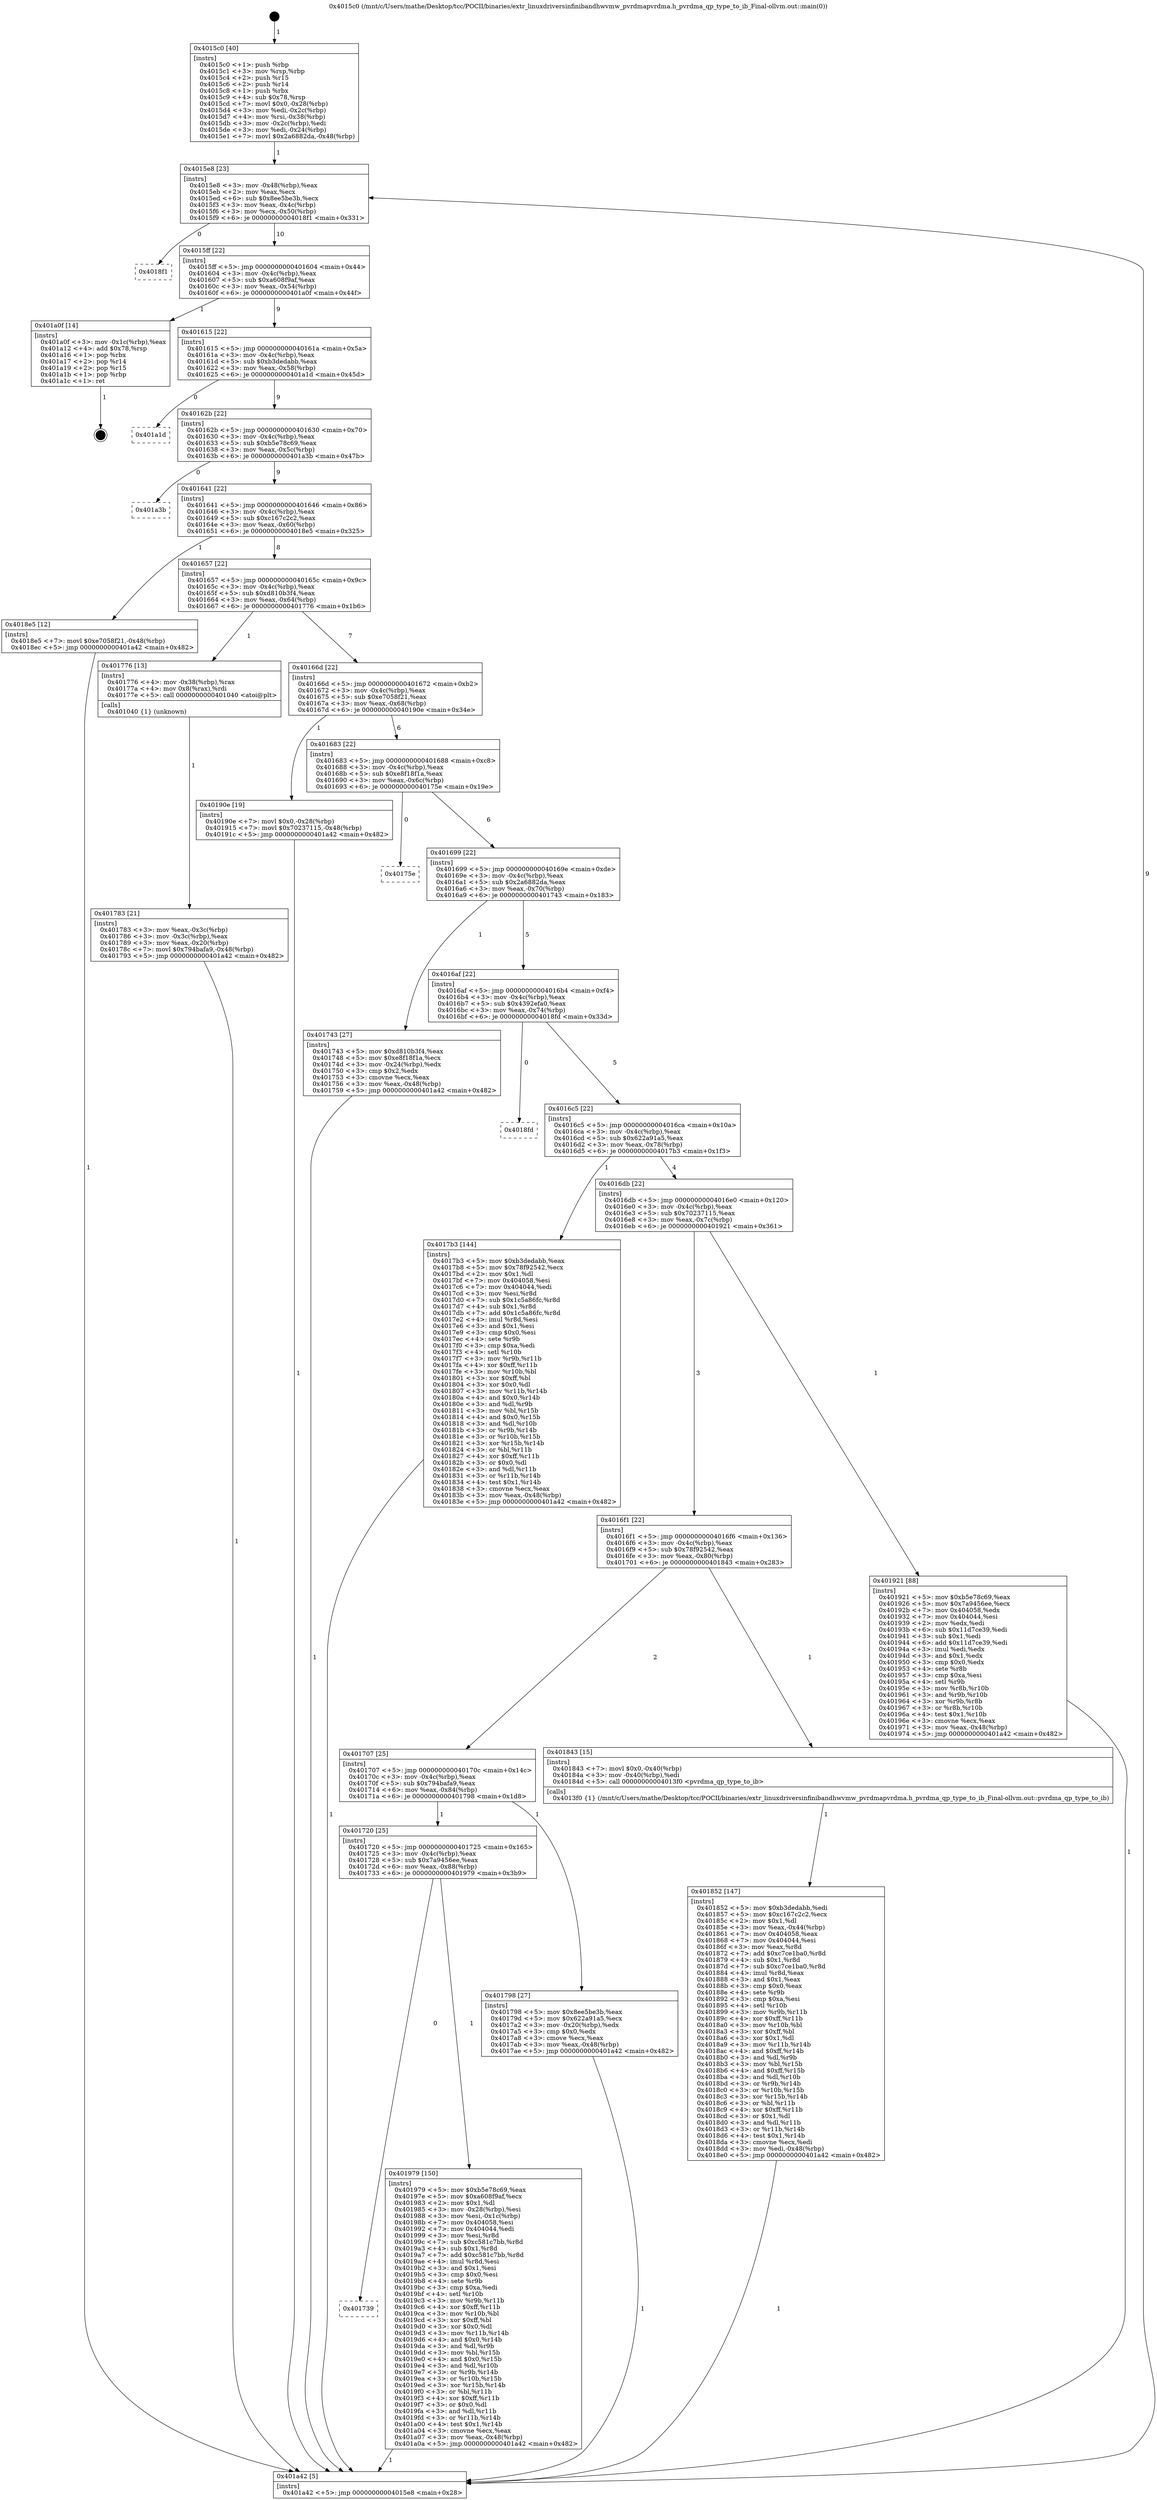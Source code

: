 digraph "0x4015c0" {
  label = "0x4015c0 (/mnt/c/Users/mathe/Desktop/tcc/POCII/binaries/extr_linuxdriversinfinibandhwvmw_pvrdmapvrdma.h_pvrdma_qp_type_to_ib_Final-ollvm.out::main(0))"
  labelloc = "t"
  node[shape=record]

  Entry [label="",width=0.3,height=0.3,shape=circle,fillcolor=black,style=filled]
  "0x4015e8" [label="{
     0x4015e8 [23]\l
     | [instrs]\l
     &nbsp;&nbsp;0x4015e8 \<+3\>: mov -0x48(%rbp),%eax\l
     &nbsp;&nbsp;0x4015eb \<+2\>: mov %eax,%ecx\l
     &nbsp;&nbsp;0x4015ed \<+6\>: sub $0x8ee5be3b,%ecx\l
     &nbsp;&nbsp;0x4015f3 \<+3\>: mov %eax,-0x4c(%rbp)\l
     &nbsp;&nbsp;0x4015f6 \<+3\>: mov %ecx,-0x50(%rbp)\l
     &nbsp;&nbsp;0x4015f9 \<+6\>: je 00000000004018f1 \<main+0x331\>\l
  }"]
  "0x4018f1" [label="{
     0x4018f1\l
  }", style=dashed]
  "0x4015ff" [label="{
     0x4015ff [22]\l
     | [instrs]\l
     &nbsp;&nbsp;0x4015ff \<+5\>: jmp 0000000000401604 \<main+0x44\>\l
     &nbsp;&nbsp;0x401604 \<+3\>: mov -0x4c(%rbp),%eax\l
     &nbsp;&nbsp;0x401607 \<+5\>: sub $0xa608f9af,%eax\l
     &nbsp;&nbsp;0x40160c \<+3\>: mov %eax,-0x54(%rbp)\l
     &nbsp;&nbsp;0x40160f \<+6\>: je 0000000000401a0f \<main+0x44f\>\l
  }"]
  Exit [label="",width=0.3,height=0.3,shape=circle,fillcolor=black,style=filled,peripheries=2]
  "0x401a0f" [label="{
     0x401a0f [14]\l
     | [instrs]\l
     &nbsp;&nbsp;0x401a0f \<+3\>: mov -0x1c(%rbp),%eax\l
     &nbsp;&nbsp;0x401a12 \<+4\>: add $0x78,%rsp\l
     &nbsp;&nbsp;0x401a16 \<+1\>: pop %rbx\l
     &nbsp;&nbsp;0x401a17 \<+2\>: pop %r14\l
     &nbsp;&nbsp;0x401a19 \<+2\>: pop %r15\l
     &nbsp;&nbsp;0x401a1b \<+1\>: pop %rbp\l
     &nbsp;&nbsp;0x401a1c \<+1\>: ret\l
  }"]
  "0x401615" [label="{
     0x401615 [22]\l
     | [instrs]\l
     &nbsp;&nbsp;0x401615 \<+5\>: jmp 000000000040161a \<main+0x5a\>\l
     &nbsp;&nbsp;0x40161a \<+3\>: mov -0x4c(%rbp),%eax\l
     &nbsp;&nbsp;0x40161d \<+5\>: sub $0xb3dedabb,%eax\l
     &nbsp;&nbsp;0x401622 \<+3\>: mov %eax,-0x58(%rbp)\l
     &nbsp;&nbsp;0x401625 \<+6\>: je 0000000000401a1d \<main+0x45d\>\l
  }"]
  "0x401739" [label="{
     0x401739\l
  }", style=dashed]
  "0x401a1d" [label="{
     0x401a1d\l
  }", style=dashed]
  "0x40162b" [label="{
     0x40162b [22]\l
     | [instrs]\l
     &nbsp;&nbsp;0x40162b \<+5\>: jmp 0000000000401630 \<main+0x70\>\l
     &nbsp;&nbsp;0x401630 \<+3\>: mov -0x4c(%rbp),%eax\l
     &nbsp;&nbsp;0x401633 \<+5\>: sub $0xb5e78c69,%eax\l
     &nbsp;&nbsp;0x401638 \<+3\>: mov %eax,-0x5c(%rbp)\l
     &nbsp;&nbsp;0x40163b \<+6\>: je 0000000000401a3b \<main+0x47b\>\l
  }"]
  "0x401979" [label="{
     0x401979 [150]\l
     | [instrs]\l
     &nbsp;&nbsp;0x401979 \<+5\>: mov $0xb5e78c69,%eax\l
     &nbsp;&nbsp;0x40197e \<+5\>: mov $0xa608f9af,%ecx\l
     &nbsp;&nbsp;0x401983 \<+2\>: mov $0x1,%dl\l
     &nbsp;&nbsp;0x401985 \<+3\>: mov -0x28(%rbp),%esi\l
     &nbsp;&nbsp;0x401988 \<+3\>: mov %esi,-0x1c(%rbp)\l
     &nbsp;&nbsp;0x40198b \<+7\>: mov 0x404058,%esi\l
     &nbsp;&nbsp;0x401992 \<+7\>: mov 0x404044,%edi\l
     &nbsp;&nbsp;0x401999 \<+3\>: mov %esi,%r8d\l
     &nbsp;&nbsp;0x40199c \<+7\>: sub $0xc581c7bb,%r8d\l
     &nbsp;&nbsp;0x4019a3 \<+4\>: sub $0x1,%r8d\l
     &nbsp;&nbsp;0x4019a7 \<+7\>: add $0xc581c7bb,%r8d\l
     &nbsp;&nbsp;0x4019ae \<+4\>: imul %r8d,%esi\l
     &nbsp;&nbsp;0x4019b2 \<+3\>: and $0x1,%esi\l
     &nbsp;&nbsp;0x4019b5 \<+3\>: cmp $0x0,%esi\l
     &nbsp;&nbsp;0x4019b8 \<+4\>: sete %r9b\l
     &nbsp;&nbsp;0x4019bc \<+3\>: cmp $0xa,%edi\l
     &nbsp;&nbsp;0x4019bf \<+4\>: setl %r10b\l
     &nbsp;&nbsp;0x4019c3 \<+3\>: mov %r9b,%r11b\l
     &nbsp;&nbsp;0x4019c6 \<+4\>: xor $0xff,%r11b\l
     &nbsp;&nbsp;0x4019ca \<+3\>: mov %r10b,%bl\l
     &nbsp;&nbsp;0x4019cd \<+3\>: xor $0xff,%bl\l
     &nbsp;&nbsp;0x4019d0 \<+3\>: xor $0x0,%dl\l
     &nbsp;&nbsp;0x4019d3 \<+3\>: mov %r11b,%r14b\l
     &nbsp;&nbsp;0x4019d6 \<+4\>: and $0x0,%r14b\l
     &nbsp;&nbsp;0x4019da \<+3\>: and %dl,%r9b\l
     &nbsp;&nbsp;0x4019dd \<+3\>: mov %bl,%r15b\l
     &nbsp;&nbsp;0x4019e0 \<+4\>: and $0x0,%r15b\l
     &nbsp;&nbsp;0x4019e4 \<+3\>: and %dl,%r10b\l
     &nbsp;&nbsp;0x4019e7 \<+3\>: or %r9b,%r14b\l
     &nbsp;&nbsp;0x4019ea \<+3\>: or %r10b,%r15b\l
     &nbsp;&nbsp;0x4019ed \<+3\>: xor %r15b,%r14b\l
     &nbsp;&nbsp;0x4019f0 \<+3\>: or %bl,%r11b\l
     &nbsp;&nbsp;0x4019f3 \<+4\>: xor $0xff,%r11b\l
     &nbsp;&nbsp;0x4019f7 \<+3\>: or $0x0,%dl\l
     &nbsp;&nbsp;0x4019fa \<+3\>: and %dl,%r11b\l
     &nbsp;&nbsp;0x4019fd \<+3\>: or %r11b,%r14b\l
     &nbsp;&nbsp;0x401a00 \<+4\>: test $0x1,%r14b\l
     &nbsp;&nbsp;0x401a04 \<+3\>: cmovne %ecx,%eax\l
     &nbsp;&nbsp;0x401a07 \<+3\>: mov %eax,-0x48(%rbp)\l
     &nbsp;&nbsp;0x401a0a \<+5\>: jmp 0000000000401a42 \<main+0x482\>\l
  }"]
  "0x401a3b" [label="{
     0x401a3b\l
  }", style=dashed]
  "0x401641" [label="{
     0x401641 [22]\l
     | [instrs]\l
     &nbsp;&nbsp;0x401641 \<+5\>: jmp 0000000000401646 \<main+0x86\>\l
     &nbsp;&nbsp;0x401646 \<+3\>: mov -0x4c(%rbp),%eax\l
     &nbsp;&nbsp;0x401649 \<+5\>: sub $0xc167c2c2,%eax\l
     &nbsp;&nbsp;0x40164e \<+3\>: mov %eax,-0x60(%rbp)\l
     &nbsp;&nbsp;0x401651 \<+6\>: je 00000000004018e5 \<main+0x325\>\l
  }"]
  "0x401852" [label="{
     0x401852 [147]\l
     | [instrs]\l
     &nbsp;&nbsp;0x401852 \<+5\>: mov $0xb3dedabb,%edi\l
     &nbsp;&nbsp;0x401857 \<+5\>: mov $0xc167c2c2,%ecx\l
     &nbsp;&nbsp;0x40185c \<+2\>: mov $0x1,%dl\l
     &nbsp;&nbsp;0x40185e \<+3\>: mov %eax,-0x44(%rbp)\l
     &nbsp;&nbsp;0x401861 \<+7\>: mov 0x404058,%eax\l
     &nbsp;&nbsp;0x401868 \<+7\>: mov 0x404044,%esi\l
     &nbsp;&nbsp;0x40186f \<+3\>: mov %eax,%r8d\l
     &nbsp;&nbsp;0x401872 \<+7\>: add $0xc7ce1ba0,%r8d\l
     &nbsp;&nbsp;0x401879 \<+4\>: sub $0x1,%r8d\l
     &nbsp;&nbsp;0x40187d \<+7\>: sub $0xc7ce1ba0,%r8d\l
     &nbsp;&nbsp;0x401884 \<+4\>: imul %r8d,%eax\l
     &nbsp;&nbsp;0x401888 \<+3\>: and $0x1,%eax\l
     &nbsp;&nbsp;0x40188b \<+3\>: cmp $0x0,%eax\l
     &nbsp;&nbsp;0x40188e \<+4\>: sete %r9b\l
     &nbsp;&nbsp;0x401892 \<+3\>: cmp $0xa,%esi\l
     &nbsp;&nbsp;0x401895 \<+4\>: setl %r10b\l
     &nbsp;&nbsp;0x401899 \<+3\>: mov %r9b,%r11b\l
     &nbsp;&nbsp;0x40189c \<+4\>: xor $0xff,%r11b\l
     &nbsp;&nbsp;0x4018a0 \<+3\>: mov %r10b,%bl\l
     &nbsp;&nbsp;0x4018a3 \<+3\>: xor $0xff,%bl\l
     &nbsp;&nbsp;0x4018a6 \<+3\>: xor $0x1,%dl\l
     &nbsp;&nbsp;0x4018a9 \<+3\>: mov %r11b,%r14b\l
     &nbsp;&nbsp;0x4018ac \<+4\>: and $0xff,%r14b\l
     &nbsp;&nbsp;0x4018b0 \<+3\>: and %dl,%r9b\l
     &nbsp;&nbsp;0x4018b3 \<+3\>: mov %bl,%r15b\l
     &nbsp;&nbsp;0x4018b6 \<+4\>: and $0xff,%r15b\l
     &nbsp;&nbsp;0x4018ba \<+3\>: and %dl,%r10b\l
     &nbsp;&nbsp;0x4018bd \<+3\>: or %r9b,%r14b\l
     &nbsp;&nbsp;0x4018c0 \<+3\>: or %r10b,%r15b\l
     &nbsp;&nbsp;0x4018c3 \<+3\>: xor %r15b,%r14b\l
     &nbsp;&nbsp;0x4018c6 \<+3\>: or %bl,%r11b\l
     &nbsp;&nbsp;0x4018c9 \<+4\>: xor $0xff,%r11b\l
     &nbsp;&nbsp;0x4018cd \<+3\>: or $0x1,%dl\l
     &nbsp;&nbsp;0x4018d0 \<+3\>: and %dl,%r11b\l
     &nbsp;&nbsp;0x4018d3 \<+3\>: or %r11b,%r14b\l
     &nbsp;&nbsp;0x4018d6 \<+4\>: test $0x1,%r14b\l
     &nbsp;&nbsp;0x4018da \<+3\>: cmovne %ecx,%edi\l
     &nbsp;&nbsp;0x4018dd \<+3\>: mov %edi,-0x48(%rbp)\l
     &nbsp;&nbsp;0x4018e0 \<+5\>: jmp 0000000000401a42 \<main+0x482\>\l
  }"]
  "0x4018e5" [label="{
     0x4018e5 [12]\l
     | [instrs]\l
     &nbsp;&nbsp;0x4018e5 \<+7\>: movl $0xe7058f21,-0x48(%rbp)\l
     &nbsp;&nbsp;0x4018ec \<+5\>: jmp 0000000000401a42 \<main+0x482\>\l
  }"]
  "0x401657" [label="{
     0x401657 [22]\l
     | [instrs]\l
     &nbsp;&nbsp;0x401657 \<+5\>: jmp 000000000040165c \<main+0x9c\>\l
     &nbsp;&nbsp;0x40165c \<+3\>: mov -0x4c(%rbp),%eax\l
     &nbsp;&nbsp;0x40165f \<+5\>: sub $0xd810b3f4,%eax\l
     &nbsp;&nbsp;0x401664 \<+3\>: mov %eax,-0x64(%rbp)\l
     &nbsp;&nbsp;0x401667 \<+6\>: je 0000000000401776 \<main+0x1b6\>\l
  }"]
  "0x401720" [label="{
     0x401720 [25]\l
     | [instrs]\l
     &nbsp;&nbsp;0x401720 \<+5\>: jmp 0000000000401725 \<main+0x165\>\l
     &nbsp;&nbsp;0x401725 \<+3\>: mov -0x4c(%rbp),%eax\l
     &nbsp;&nbsp;0x401728 \<+5\>: sub $0x7a9456ee,%eax\l
     &nbsp;&nbsp;0x40172d \<+6\>: mov %eax,-0x88(%rbp)\l
     &nbsp;&nbsp;0x401733 \<+6\>: je 0000000000401979 \<main+0x3b9\>\l
  }"]
  "0x401776" [label="{
     0x401776 [13]\l
     | [instrs]\l
     &nbsp;&nbsp;0x401776 \<+4\>: mov -0x38(%rbp),%rax\l
     &nbsp;&nbsp;0x40177a \<+4\>: mov 0x8(%rax),%rdi\l
     &nbsp;&nbsp;0x40177e \<+5\>: call 0000000000401040 \<atoi@plt\>\l
     | [calls]\l
     &nbsp;&nbsp;0x401040 \{1\} (unknown)\l
  }"]
  "0x40166d" [label="{
     0x40166d [22]\l
     | [instrs]\l
     &nbsp;&nbsp;0x40166d \<+5\>: jmp 0000000000401672 \<main+0xb2\>\l
     &nbsp;&nbsp;0x401672 \<+3\>: mov -0x4c(%rbp),%eax\l
     &nbsp;&nbsp;0x401675 \<+5\>: sub $0xe7058f21,%eax\l
     &nbsp;&nbsp;0x40167a \<+3\>: mov %eax,-0x68(%rbp)\l
     &nbsp;&nbsp;0x40167d \<+6\>: je 000000000040190e \<main+0x34e\>\l
  }"]
  "0x401798" [label="{
     0x401798 [27]\l
     | [instrs]\l
     &nbsp;&nbsp;0x401798 \<+5\>: mov $0x8ee5be3b,%eax\l
     &nbsp;&nbsp;0x40179d \<+5\>: mov $0x622a91a5,%ecx\l
     &nbsp;&nbsp;0x4017a2 \<+3\>: mov -0x20(%rbp),%edx\l
     &nbsp;&nbsp;0x4017a5 \<+3\>: cmp $0x0,%edx\l
     &nbsp;&nbsp;0x4017a8 \<+3\>: cmove %ecx,%eax\l
     &nbsp;&nbsp;0x4017ab \<+3\>: mov %eax,-0x48(%rbp)\l
     &nbsp;&nbsp;0x4017ae \<+5\>: jmp 0000000000401a42 \<main+0x482\>\l
  }"]
  "0x40190e" [label="{
     0x40190e [19]\l
     | [instrs]\l
     &nbsp;&nbsp;0x40190e \<+7\>: movl $0x0,-0x28(%rbp)\l
     &nbsp;&nbsp;0x401915 \<+7\>: movl $0x70237115,-0x48(%rbp)\l
     &nbsp;&nbsp;0x40191c \<+5\>: jmp 0000000000401a42 \<main+0x482\>\l
  }"]
  "0x401683" [label="{
     0x401683 [22]\l
     | [instrs]\l
     &nbsp;&nbsp;0x401683 \<+5\>: jmp 0000000000401688 \<main+0xc8\>\l
     &nbsp;&nbsp;0x401688 \<+3\>: mov -0x4c(%rbp),%eax\l
     &nbsp;&nbsp;0x40168b \<+5\>: sub $0xe8f18f1a,%eax\l
     &nbsp;&nbsp;0x401690 \<+3\>: mov %eax,-0x6c(%rbp)\l
     &nbsp;&nbsp;0x401693 \<+6\>: je 000000000040175e \<main+0x19e\>\l
  }"]
  "0x401707" [label="{
     0x401707 [25]\l
     | [instrs]\l
     &nbsp;&nbsp;0x401707 \<+5\>: jmp 000000000040170c \<main+0x14c\>\l
     &nbsp;&nbsp;0x40170c \<+3\>: mov -0x4c(%rbp),%eax\l
     &nbsp;&nbsp;0x40170f \<+5\>: sub $0x794bafa9,%eax\l
     &nbsp;&nbsp;0x401714 \<+6\>: mov %eax,-0x84(%rbp)\l
     &nbsp;&nbsp;0x40171a \<+6\>: je 0000000000401798 \<main+0x1d8\>\l
  }"]
  "0x40175e" [label="{
     0x40175e\l
  }", style=dashed]
  "0x401699" [label="{
     0x401699 [22]\l
     | [instrs]\l
     &nbsp;&nbsp;0x401699 \<+5\>: jmp 000000000040169e \<main+0xde\>\l
     &nbsp;&nbsp;0x40169e \<+3\>: mov -0x4c(%rbp),%eax\l
     &nbsp;&nbsp;0x4016a1 \<+5\>: sub $0x2a6882da,%eax\l
     &nbsp;&nbsp;0x4016a6 \<+3\>: mov %eax,-0x70(%rbp)\l
     &nbsp;&nbsp;0x4016a9 \<+6\>: je 0000000000401743 \<main+0x183\>\l
  }"]
  "0x401843" [label="{
     0x401843 [15]\l
     | [instrs]\l
     &nbsp;&nbsp;0x401843 \<+7\>: movl $0x0,-0x40(%rbp)\l
     &nbsp;&nbsp;0x40184a \<+3\>: mov -0x40(%rbp),%edi\l
     &nbsp;&nbsp;0x40184d \<+5\>: call 00000000004013f0 \<pvrdma_qp_type_to_ib\>\l
     | [calls]\l
     &nbsp;&nbsp;0x4013f0 \{1\} (/mnt/c/Users/mathe/Desktop/tcc/POCII/binaries/extr_linuxdriversinfinibandhwvmw_pvrdmapvrdma.h_pvrdma_qp_type_to_ib_Final-ollvm.out::pvrdma_qp_type_to_ib)\l
  }"]
  "0x401743" [label="{
     0x401743 [27]\l
     | [instrs]\l
     &nbsp;&nbsp;0x401743 \<+5\>: mov $0xd810b3f4,%eax\l
     &nbsp;&nbsp;0x401748 \<+5\>: mov $0xe8f18f1a,%ecx\l
     &nbsp;&nbsp;0x40174d \<+3\>: mov -0x24(%rbp),%edx\l
     &nbsp;&nbsp;0x401750 \<+3\>: cmp $0x2,%edx\l
     &nbsp;&nbsp;0x401753 \<+3\>: cmovne %ecx,%eax\l
     &nbsp;&nbsp;0x401756 \<+3\>: mov %eax,-0x48(%rbp)\l
     &nbsp;&nbsp;0x401759 \<+5\>: jmp 0000000000401a42 \<main+0x482\>\l
  }"]
  "0x4016af" [label="{
     0x4016af [22]\l
     | [instrs]\l
     &nbsp;&nbsp;0x4016af \<+5\>: jmp 00000000004016b4 \<main+0xf4\>\l
     &nbsp;&nbsp;0x4016b4 \<+3\>: mov -0x4c(%rbp),%eax\l
     &nbsp;&nbsp;0x4016b7 \<+5\>: sub $0x4392efa0,%eax\l
     &nbsp;&nbsp;0x4016bc \<+3\>: mov %eax,-0x74(%rbp)\l
     &nbsp;&nbsp;0x4016bf \<+6\>: je 00000000004018fd \<main+0x33d\>\l
  }"]
  "0x401a42" [label="{
     0x401a42 [5]\l
     | [instrs]\l
     &nbsp;&nbsp;0x401a42 \<+5\>: jmp 00000000004015e8 \<main+0x28\>\l
  }"]
  "0x4015c0" [label="{
     0x4015c0 [40]\l
     | [instrs]\l
     &nbsp;&nbsp;0x4015c0 \<+1\>: push %rbp\l
     &nbsp;&nbsp;0x4015c1 \<+3\>: mov %rsp,%rbp\l
     &nbsp;&nbsp;0x4015c4 \<+2\>: push %r15\l
     &nbsp;&nbsp;0x4015c6 \<+2\>: push %r14\l
     &nbsp;&nbsp;0x4015c8 \<+1\>: push %rbx\l
     &nbsp;&nbsp;0x4015c9 \<+4\>: sub $0x78,%rsp\l
     &nbsp;&nbsp;0x4015cd \<+7\>: movl $0x0,-0x28(%rbp)\l
     &nbsp;&nbsp;0x4015d4 \<+3\>: mov %edi,-0x2c(%rbp)\l
     &nbsp;&nbsp;0x4015d7 \<+4\>: mov %rsi,-0x38(%rbp)\l
     &nbsp;&nbsp;0x4015db \<+3\>: mov -0x2c(%rbp),%edi\l
     &nbsp;&nbsp;0x4015de \<+3\>: mov %edi,-0x24(%rbp)\l
     &nbsp;&nbsp;0x4015e1 \<+7\>: movl $0x2a6882da,-0x48(%rbp)\l
  }"]
  "0x401783" [label="{
     0x401783 [21]\l
     | [instrs]\l
     &nbsp;&nbsp;0x401783 \<+3\>: mov %eax,-0x3c(%rbp)\l
     &nbsp;&nbsp;0x401786 \<+3\>: mov -0x3c(%rbp),%eax\l
     &nbsp;&nbsp;0x401789 \<+3\>: mov %eax,-0x20(%rbp)\l
     &nbsp;&nbsp;0x40178c \<+7\>: movl $0x794bafa9,-0x48(%rbp)\l
     &nbsp;&nbsp;0x401793 \<+5\>: jmp 0000000000401a42 \<main+0x482\>\l
  }"]
  "0x4016f1" [label="{
     0x4016f1 [22]\l
     | [instrs]\l
     &nbsp;&nbsp;0x4016f1 \<+5\>: jmp 00000000004016f6 \<main+0x136\>\l
     &nbsp;&nbsp;0x4016f6 \<+3\>: mov -0x4c(%rbp),%eax\l
     &nbsp;&nbsp;0x4016f9 \<+5\>: sub $0x78f92542,%eax\l
     &nbsp;&nbsp;0x4016fe \<+3\>: mov %eax,-0x80(%rbp)\l
     &nbsp;&nbsp;0x401701 \<+6\>: je 0000000000401843 \<main+0x283\>\l
  }"]
  "0x4018fd" [label="{
     0x4018fd\l
  }", style=dashed]
  "0x4016c5" [label="{
     0x4016c5 [22]\l
     | [instrs]\l
     &nbsp;&nbsp;0x4016c5 \<+5\>: jmp 00000000004016ca \<main+0x10a\>\l
     &nbsp;&nbsp;0x4016ca \<+3\>: mov -0x4c(%rbp),%eax\l
     &nbsp;&nbsp;0x4016cd \<+5\>: sub $0x622a91a5,%eax\l
     &nbsp;&nbsp;0x4016d2 \<+3\>: mov %eax,-0x78(%rbp)\l
     &nbsp;&nbsp;0x4016d5 \<+6\>: je 00000000004017b3 \<main+0x1f3\>\l
  }"]
  "0x401921" [label="{
     0x401921 [88]\l
     | [instrs]\l
     &nbsp;&nbsp;0x401921 \<+5\>: mov $0xb5e78c69,%eax\l
     &nbsp;&nbsp;0x401926 \<+5\>: mov $0x7a9456ee,%ecx\l
     &nbsp;&nbsp;0x40192b \<+7\>: mov 0x404058,%edx\l
     &nbsp;&nbsp;0x401932 \<+7\>: mov 0x404044,%esi\l
     &nbsp;&nbsp;0x401939 \<+2\>: mov %edx,%edi\l
     &nbsp;&nbsp;0x40193b \<+6\>: sub $0x11d7ce39,%edi\l
     &nbsp;&nbsp;0x401941 \<+3\>: sub $0x1,%edi\l
     &nbsp;&nbsp;0x401944 \<+6\>: add $0x11d7ce39,%edi\l
     &nbsp;&nbsp;0x40194a \<+3\>: imul %edi,%edx\l
     &nbsp;&nbsp;0x40194d \<+3\>: and $0x1,%edx\l
     &nbsp;&nbsp;0x401950 \<+3\>: cmp $0x0,%edx\l
     &nbsp;&nbsp;0x401953 \<+4\>: sete %r8b\l
     &nbsp;&nbsp;0x401957 \<+3\>: cmp $0xa,%esi\l
     &nbsp;&nbsp;0x40195a \<+4\>: setl %r9b\l
     &nbsp;&nbsp;0x40195e \<+3\>: mov %r8b,%r10b\l
     &nbsp;&nbsp;0x401961 \<+3\>: and %r9b,%r10b\l
     &nbsp;&nbsp;0x401964 \<+3\>: xor %r9b,%r8b\l
     &nbsp;&nbsp;0x401967 \<+3\>: or %r8b,%r10b\l
     &nbsp;&nbsp;0x40196a \<+4\>: test $0x1,%r10b\l
     &nbsp;&nbsp;0x40196e \<+3\>: cmovne %ecx,%eax\l
     &nbsp;&nbsp;0x401971 \<+3\>: mov %eax,-0x48(%rbp)\l
     &nbsp;&nbsp;0x401974 \<+5\>: jmp 0000000000401a42 \<main+0x482\>\l
  }"]
  "0x4017b3" [label="{
     0x4017b3 [144]\l
     | [instrs]\l
     &nbsp;&nbsp;0x4017b3 \<+5\>: mov $0xb3dedabb,%eax\l
     &nbsp;&nbsp;0x4017b8 \<+5\>: mov $0x78f92542,%ecx\l
     &nbsp;&nbsp;0x4017bd \<+2\>: mov $0x1,%dl\l
     &nbsp;&nbsp;0x4017bf \<+7\>: mov 0x404058,%esi\l
     &nbsp;&nbsp;0x4017c6 \<+7\>: mov 0x404044,%edi\l
     &nbsp;&nbsp;0x4017cd \<+3\>: mov %esi,%r8d\l
     &nbsp;&nbsp;0x4017d0 \<+7\>: sub $0x1c5a86fc,%r8d\l
     &nbsp;&nbsp;0x4017d7 \<+4\>: sub $0x1,%r8d\l
     &nbsp;&nbsp;0x4017db \<+7\>: add $0x1c5a86fc,%r8d\l
     &nbsp;&nbsp;0x4017e2 \<+4\>: imul %r8d,%esi\l
     &nbsp;&nbsp;0x4017e6 \<+3\>: and $0x1,%esi\l
     &nbsp;&nbsp;0x4017e9 \<+3\>: cmp $0x0,%esi\l
     &nbsp;&nbsp;0x4017ec \<+4\>: sete %r9b\l
     &nbsp;&nbsp;0x4017f0 \<+3\>: cmp $0xa,%edi\l
     &nbsp;&nbsp;0x4017f3 \<+4\>: setl %r10b\l
     &nbsp;&nbsp;0x4017f7 \<+3\>: mov %r9b,%r11b\l
     &nbsp;&nbsp;0x4017fa \<+4\>: xor $0xff,%r11b\l
     &nbsp;&nbsp;0x4017fe \<+3\>: mov %r10b,%bl\l
     &nbsp;&nbsp;0x401801 \<+3\>: xor $0xff,%bl\l
     &nbsp;&nbsp;0x401804 \<+3\>: xor $0x0,%dl\l
     &nbsp;&nbsp;0x401807 \<+3\>: mov %r11b,%r14b\l
     &nbsp;&nbsp;0x40180a \<+4\>: and $0x0,%r14b\l
     &nbsp;&nbsp;0x40180e \<+3\>: and %dl,%r9b\l
     &nbsp;&nbsp;0x401811 \<+3\>: mov %bl,%r15b\l
     &nbsp;&nbsp;0x401814 \<+4\>: and $0x0,%r15b\l
     &nbsp;&nbsp;0x401818 \<+3\>: and %dl,%r10b\l
     &nbsp;&nbsp;0x40181b \<+3\>: or %r9b,%r14b\l
     &nbsp;&nbsp;0x40181e \<+3\>: or %r10b,%r15b\l
     &nbsp;&nbsp;0x401821 \<+3\>: xor %r15b,%r14b\l
     &nbsp;&nbsp;0x401824 \<+3\>: or %bl,%r11b\l
     &nbsp;&nbsp;0x401827 \<+4\>: xor $0xff,%r11b\l
     &nbsp;&nbsp;0x40182b \<+3\>: or $0x0,%dl\l
     &nbsp;&nbsp;0x40182e \<+3\>: and %dl,%r11b\l
     &nbsp;&nbsp;0x401831 \<+3\>: or %r11b,%r14b\l
     &nbsp;&nbsp;0x401834 \<+4\>: test $0x1,%r14b\l
     &nbsp;&nbsp;0x401838 \<+3\>: cmovne %ecx,%eax\l
     &nbsp;&nbsp;0x40183b \<+3\>: mov %eax,-0x48(%rbp)\l
     &nbsp;&nbsp;0x40183e \<+5\>: jmp 0000000000401a42 \<main+0x482\>\l
  }"]
  "0x4016db" [label="{
     0x4016db [22]\l
     | [instrs]\l
     &nbsp;&nbsp;0x4016db \<+5\>: jmp 00000000004016e0 \<main+0x120\>\l
     &nbsp;&nbsp;0x4016e0 \<+3\>: mov -0x4c(%rbp),%eax\l
     &nbsp;&nbsp;0x4016e3 \<+5\>: sub $0x70237115,%eax\l
     &nbsp;&nbsp;0x4016e8 \<+3\>: mov %eax,-0x7c(%rbp)\l
     &nbsp;&nbsp;0x4016eb \<+6\>: je 0000000000401921 \<main+0x361\>\l
  }"]
  Entry -> "0x4015c0" [label=" 1"]
  "0x4015e8" -> "0x4018f1" [label=" 0"]
  "0x4015e8" -> "0x4015ff" [label=" 10"]
  "0x401a0f" -> Exit [label=" 1"]
  "0x4015ff" -> "0x401a0f" [label=" 1"]
  "0x4015ff" -> "0x401615" [label=" 9"]
  "0x401979" -> "0x401a42" [label=" 1"]
  "0x401615" -> "0x401a1d" [label=" 0"]
  "0x401615" -> "0x40162b" [label=" 9"]
  "0x401720" -> "0x401739" [label=" 0"]
  "0x40162b" -> "0x401a3b" [label=" 0"]
  "0x40162b" -> "0x401641" [label=" 9"]
  "0x401720" -> "0x401979" [label=" 1"]
  "0x401641" -> "0x4018e5" [label=" 1"]
  "0x401641" -> "0x401657" [label=" 8"]
  "0x401921" -> "0x401a42" [label=" 1"]
  "0x401657" -> "0x401776" [label=" 1"]
  "0x401657" -> "0x40166d" [label=" 7"]
  "0x40190e" -> "0x401a42" [label=" 1"]
  "0x40166d" -> "0x40190e" [label=" 1"]
  "0x40166d" -> "0x401683" [label=" 6"]
  "0x4018e5" -> "0x401a42" [label=" 1"]
  "0x401683" -> "0x40175e" [label=" 0"]
  "0x401683" -> "0x401699" [label=" 6"]
  "0x401843" -> "0x401852" [label=" 1"]
  "0x401699" -> "0x401743" [label=" 1"]
  "0x401699" -> "0x4016af" [label=" 5"]
  "0x401743" -> "0x401a42" [label=" 1"]
  "0x4015c0" -> "0x4015e8" [label=" 1"]
  "0x401a42" -> "0x4015e8" [label=" 9"]
  "0x401776" -> "0x401783" [label=" 1"]
  "0x401783" -> "0x401a42" [label=" 1"]
  "0x4017b3" -> "0x401a42" [label=" 1"]
  "0x4016af" -> "0x4018fd" [label=" 0"]
  "0x4016af" -> "0x4016c5" [label=" 5"]
  "0x401707" -> "0x401720" [label=" 1"]
  "0x4016c5" -> "0x4017b3" [label=" 1"]
  "0x4016c5" -> "0x4016db" [label=" 4"]
  "0x401707" -> "0x401798" [label=" 1"]
  "0x4016db" -> "0x401921" [label=" 1"]
  "0x4016db" -> "0x4016f1" [label=" 3"]
  "0x401798" -> "0x401a42" [label=" 1"]
  "0x4016f1" -> "0x401843" [label=" 1"]
  "0x4016f1" -> "0x401707" [label=" 2"]
  "0x401852" -> "0x401a42" [label=" 1"]
}
